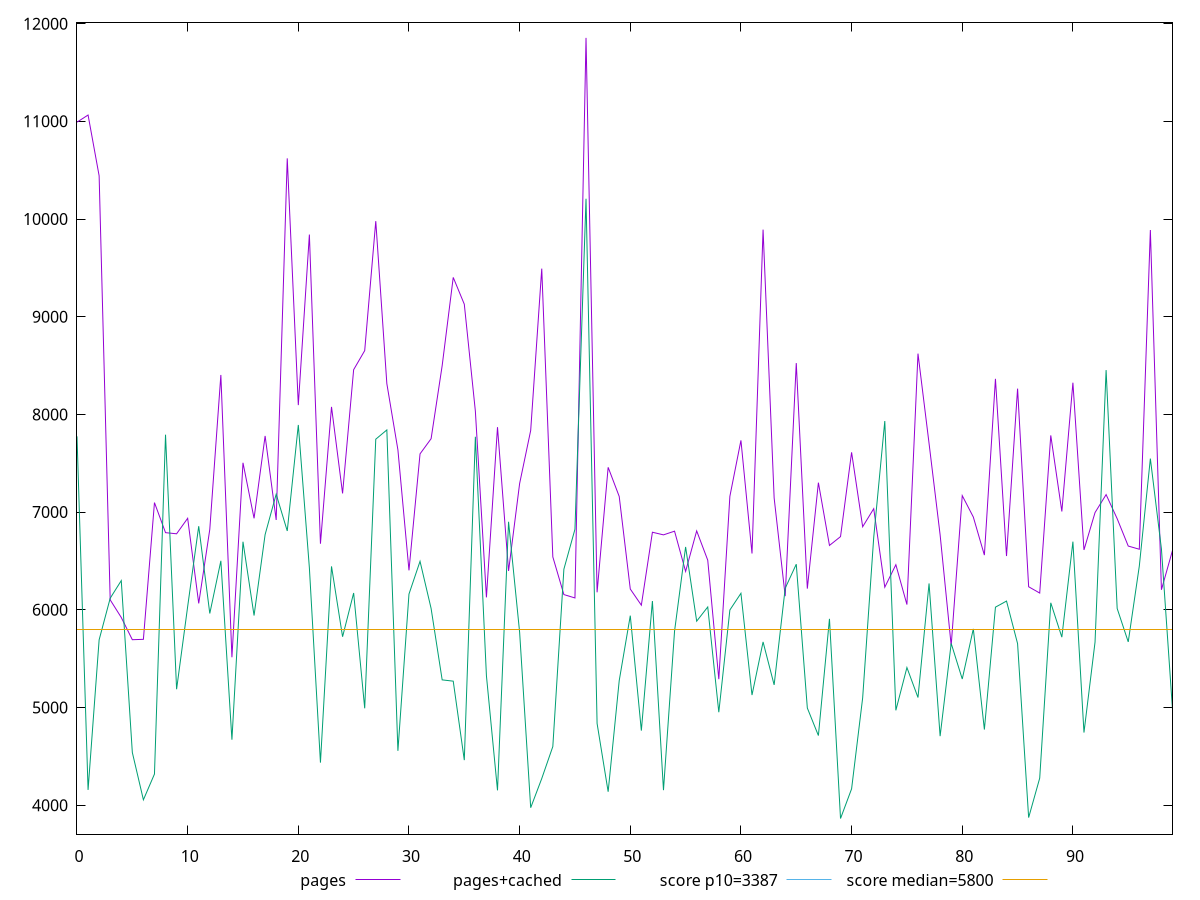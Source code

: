 reset

$pages <<EOF
0 10992.129627687966
1 11065.023747391264
2 10442.460545691636
3 6101.513867475825
4 5921.239851413971
5 5693.65993405112
6 5697.500084114516
7 7097.138789461772
8 6789.474960293847
9 6777.916465613972
10 6936.535582218388
11 6065.60650808695
12 6823.1719998828285
13 8403.831459231544
14 5514.079738285795
15 7504.763953041246
16 6936.479498467077
17 7779.779043060394
18 6919.374163602341
19 10621.328352538801
20 8095.455284622309
21 9840.955258117236
22 6676.0878813729505
23 8077.075391812665
24 7191.463681213776
25 8457.68024877872
26 8653.056267001439
27 9978.583853186188
28 8315.286362944918
29 7637.121799708262
30 6403.558311304623
31 7596.116985012067
32 7751.260358205118
33 8498.892288191193
34 9402.544415587403
35 9128.025847043176
36 8033.993779768916
37 6127.288085672427
38 7869.43577793304
39 6397.749022485063
40 7292.45816188945
41 7835.973986562305
42 9492.464263988291
43 6541.328029770833
44 6155.438204562077
45 6121.0805245851325
46 11854.37589098875
47 6179.161464210994
48 7458.377525030329
49 7159.97625845609
50 6212.447296881901
51 6047.022311766874
52 6793.86033329245
53 6766.8924435172485
54 6804.720006775224
55 6392.953620993678
56 6807.479015453588
57 6507.754704442763
58 5289.752192788968
59 7161.231304094992
60 7734.222740109841
61 6575.966288020236
62 9891.475765326084
63 7144.992385304726
64 6139.699305091551
65 8525.577193106852
66 6216.601112198739
67 7301.392839100481
68 6658.723382755455
69 6749.142944229091
70 7611.5617836672
71 6849.982351673215
72 7034.874695700295
73 6231.092600031981
74 6461.3039604361675
75 6053.302620510769
76 8622.440633464656
77 7703.306067409965
78 6767.404622303315
79 5633.784630135435
80 7168.361752989279
81 6949.714315905423
82 6559.665918677583
83 8363.936169987592
84 6550.137994169116
85 8263.992233288081
86 6235.765735943893
87 6171.064414912118
88 7785.204426681392
89 7006.276341680194
90 8324.611843235327
91 6612.717739933405
92 6995.304177945542
93 7179.027190996674
94 6932.624159739173
95 6652.53059003615
96 6619.726161684686
97 9887.395770787658
98 6204.7159484654085
99 6607.786590589503
EOF

$pagesCached <<EOF
0 7775.600514505921
1 4156.065307271527
2 5692.50243902964
3 6118.307554988243
4 6298.65601106117
5 4539.200320662196
6 4054.615080586157
7 4318.342485034413
8 7792.6814362249115
9 5186.542583384889
10 6032.873516697158
11 6855.4423556501315
12 5962.181857448172
13 6501.361958912306
14 4669.6375844001695
15 6696.537503752386
16 5941.318865070607
17 6770.0333207605045
18 7183.181051493351
19 6806.93376220219
20 7892.159835482871
21 6428.935540410624
22 4435.196193672062
23 6444.2641805312505
24 5724.068084899251
25 6171.78145622276
26 4991.38383182954
27 7746.413096242584
28 7841.12719867381
29 4555.969742464842
30 6160.684201922437
31 6496.214766416769
32 6013.384567928408
33 5282.398149645616
34 5269.316171173665
35 4460.882186824002
36 7771.198621275324
37 5324.306741813945
38 4151.577710016742
39 6900.950081470375
40 5769.409164866091
41 3973.6972925531086
42 4272.572690567719
43 4599.764912118155
44 6415.798330580376
45 6824.212682622411
46 10207.894548690108
47 4836.25635149888
48 4137.0615188648735
49 5274.814195766419
50 5940.0667425330485
51 4763.140853216793
52 6089.564571983197
53 4153.553992078204
54 5780.998029969275
55 6643.383008296736
56 5883.361432838971
57 6028.58922755029
58 4951.2692808392
59 5997.8369056003985
60 6168.707047708153
61 5127.085250431056
62 5670.806973062988
63 5230.965003653677
64 6220.435146582576
65 6466.6221276231945
66 4994.352023299031
67 4712.4988839054
68 5907.485498215457
69 3863.0944850124533
70 4167.040430202878
71 5097.934179332242
72 6741.715640253993
73 7932.074473871675
74 4970.63516350755
75 5408.594222492386
76 5101.765931398059
77 6269.397070512336
78 4706.156099724758
79 5655.729013051232
80 5291.26327037053
81 5804.466869953789
82 4773.9812138348325
83 6026.746074072498
84 6089.317029054926
85 5653.5188839570565
86 3872.6344249593512
87 4276.678522813628
88 6071.393776756634
89 5719.780592236085
90 6697.342991990987
91 4743.284017963085
92 5668.774845919721
93 8453.890456826093
94 6013.455269689601
95 5671.259726742933
96 6446.942904573198
97 7547.894560716699
98 6622.357126113984
99 4979.028983457994
EOF

set key outside below
set xrange [0:99]
set yrange [3703.2688568929275:12014.201519108276]
set trange [3703.2688568929275:12014.201519108276]
set terminal svg size 640, 520 enhanced background rgb 'white'
set output "report_00015_2021-02-09T16-11-33.973Z/speed-index/comparison/line/0_vs_1.svg"

plot $pages title "pages" with line, \
     $pagesCached title "pages+cached" with line, \
     3387 title "score p10=3387", \
     5800 title "score median=5800"

reset
